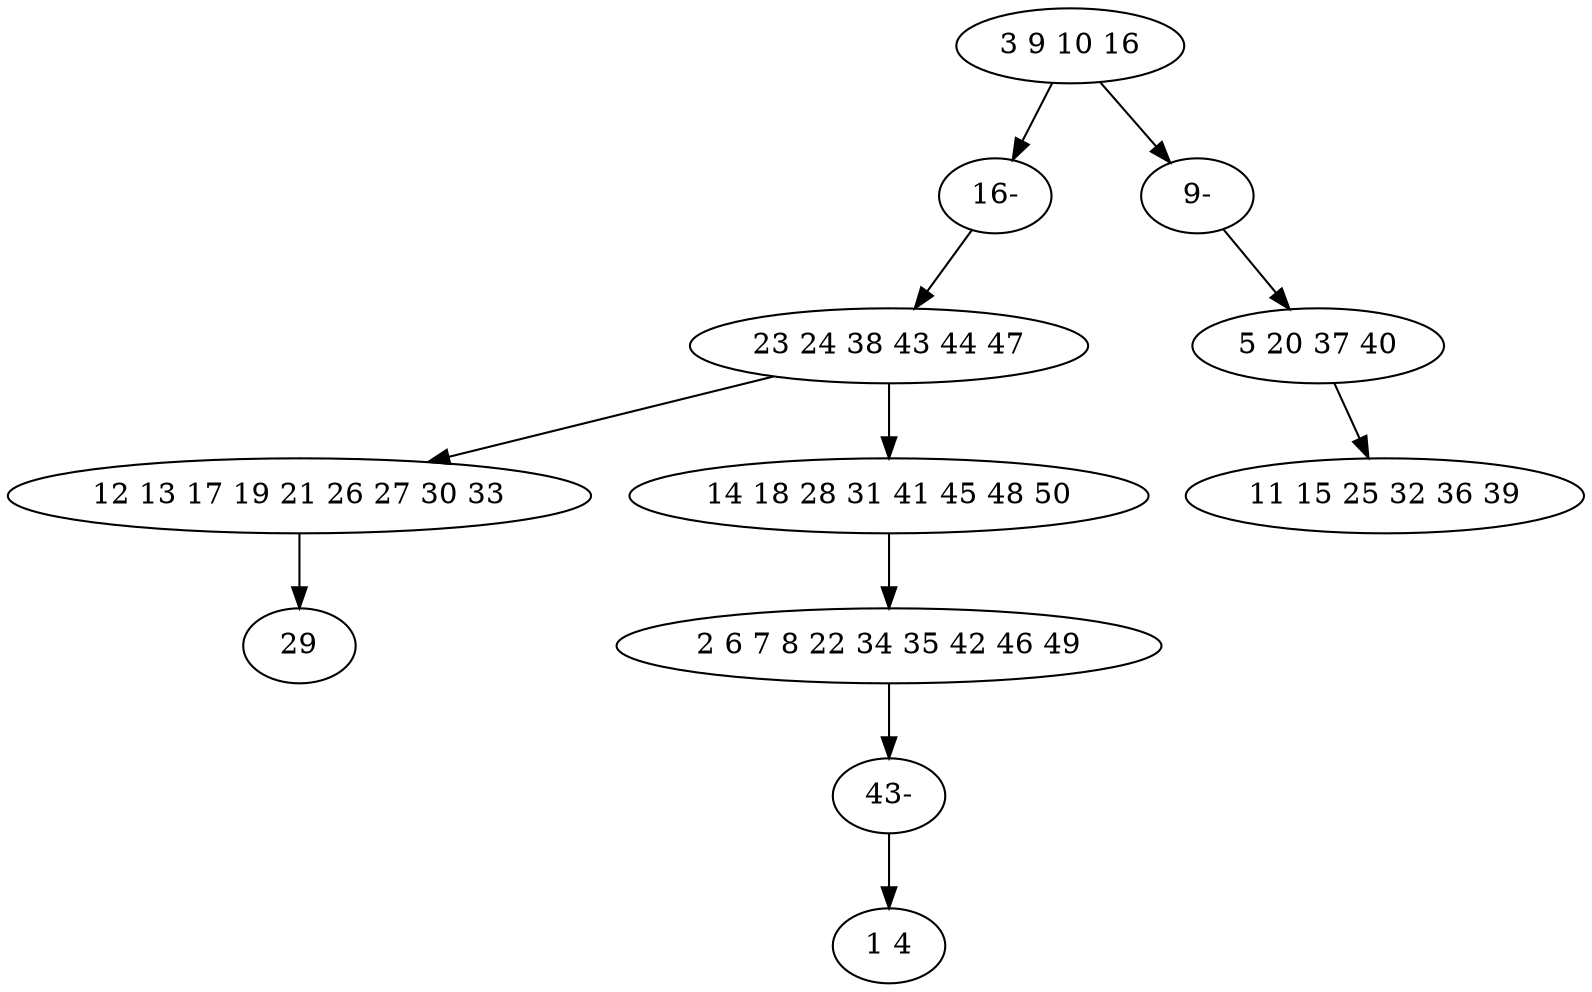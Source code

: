 digraph true_tree {
	"0" -> "10"
	"1" -> "2"
	"2" -> "3"
	"0" -> "11"
	"1" -> "5"
	"5" -> "6"
	"6" -> "9"
	"4" -> "8"
	"9" -> "7"
	"10" -> "1"
	"11" -> "4"
	"0" [label="3 9 10 16"];
	"1" [label="23 24 38 43 44 47"];
	"2" [label="12 13 17 19 21 26 27 30 33"];
	"3" [label="29"];
	"4" [label="5 20 37 40"];
	"5" [label="14 18 28 31 41 45 48 50"];
	"6" [label="2 6 7 8 22 34 35 42 46 49"];
	"7" [label="1 4"];
	"8" [label="11 15 25 32 36 39"];
	"9" [label="43-"];
	"10" [label="16-"];
	"11" [label="9-"];
}
